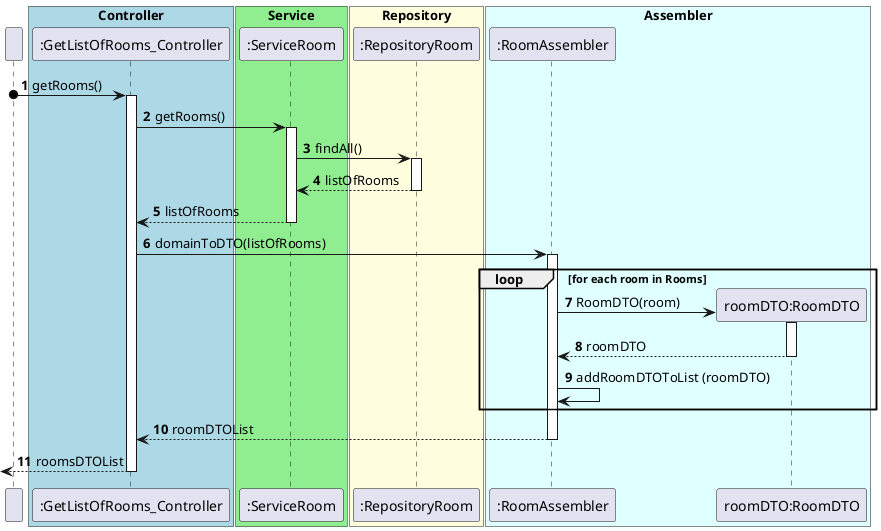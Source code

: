 
@startuml
'https://plantuml.com/sequence-diagram
!pragma layout smetana

participant " " as User

box "Controller" #LightBlue
participant ":GetListOfRooms_Controller" as GetListOfRoomsController
end box

box "Service" #LightGreen
participant ":ServiceRoom" as Service
end box

box "Repository" #LightYellow
participant ":RepositoryRoom" as RepositoryRoom
end box

box "Assembler" #LightCyan

participant ":RoomAssembler" as RoomAssembler

participant "roomDTO:RoomDTO" as RoomDTO

end box
autonumber

User o-> GetListOfRoomsController: getRooms()

activate GetListOfRoomsController

GetListOfRoomsController -> Service: getRooms()

activate Service

Service -> RepositoryRoom: findAll()

activate RepositoryRoom

RepositoryRoom --> Service: listOfRooms

deactivate RepositoryRoom

Service --> GetListOfRoomsController : listOfRooms

deactivate Service

GetListOfRoomsController -> RoomAssembler: domainToDTO(listOfRooms)

loop  for each room in Rooms
create RoomDTO
activate RoomAssembler
RoomAssembler -> RoomDTO: RoomDTO(room)
activate RoomDTO
RoomDTO --> RoomAssembler: roomDTO
deactivate RoomDTO
RoomAssembler -> RoomAssembler : addRoomDTOToList (roomDTO)
end

RoomAssembler --> GetListOfRoomsController: roomDTOList

deactivate RoomAssembler

<-- GetListOfRoomsController :roomsDTOList

deactivate GetListOfRoomsController


@enduml